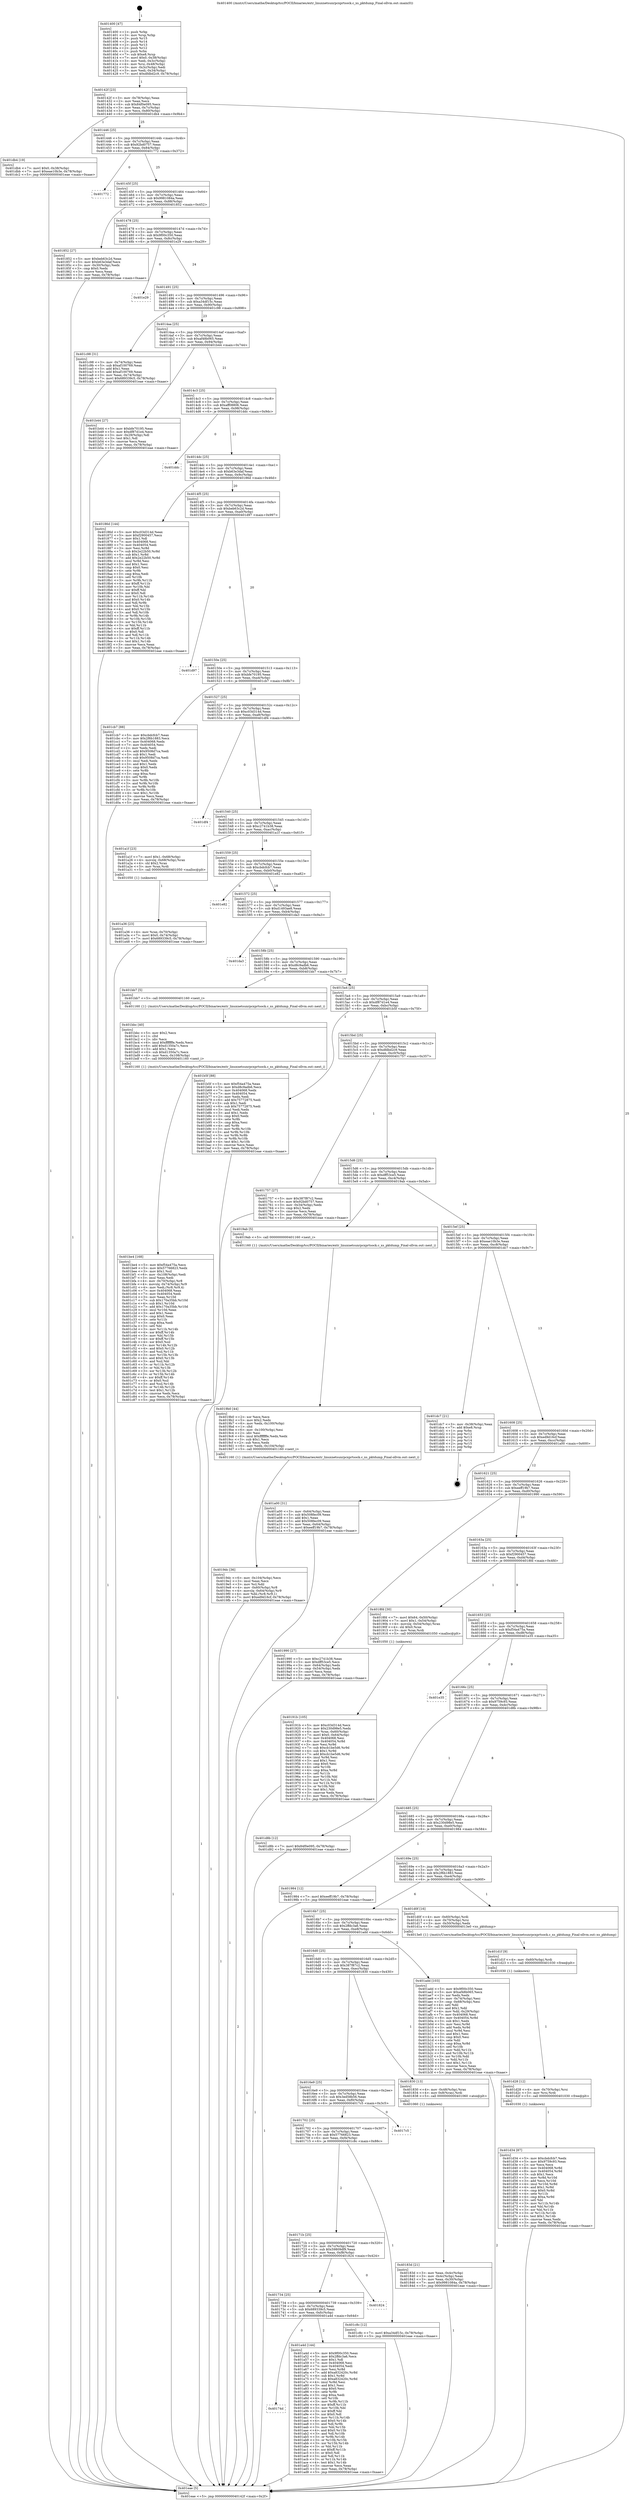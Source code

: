 digraph "0x401400" {
  label = "0x401400 (/mnt/c/Users/mathe/Desktop/tcc/POCII/binaries/extr_linuxnetsunrpcxprtsock.c_xs_pktdump_Final-ollvm.out::main(0))"
  labelloc = "t"
  node[shape=record]

  Entry [label="",width=0.3,height=0.3,shape=circle,fillcolor=black,style=filled]
  "0x40142f" [label="{
     0x40142f [23]\l
     | [instrs]\l
     &nbsp;&nbsp;0x40142f \<+3\>: mov -0x78(%rbp),%eax\l
     &nbsp;&nbsp;0x401432 \<+2\>: mov %eax,%ecx\l
     &nbsp;&nbsp;0x401434 \<+6\>: sub $0x84f0e095,%ecx\l
     &nbsp;&nbsp;0x40143a \<+3\>: mov %eax,-0x7c(%rbp)\l
     &nbsp;&nbsp;0x40143d \<+3\>: mov %ecx,-0x80(%rbp)\l
     &nbsp;&nbsp;0x401440 \<+6\>: je 0000000000401db4 \<main+0x9b4\>\l
  }"]
  "0x401db4" [label="{
     0x401db4 [19]\l
     | [instrs]\l
     &nbsp;&nbsp;0x401db4 \<+7\>: movl $0x0,-0x38(%rbp)\l
     &nbsp;&nbsp;0x401dbb \<+7\>: movl $0xeae10b3e,-0x78(%rbp)\l
     &nbsp;&nbsp;0x401dc2 \<+5\>: jmp 0000000000401eae \<main+0xaae\>\l
  }"]
  "0x401446" [label="{
     0x401446 [25]\l
     | [instrs]\l
     &nbsp;&nbsp;0x401446 \<+5\>: jmp 000000000040144b \<main+0x4b\>\l
     &nbsp;&nbsp;0x40144b \<+3\>: mov -0x7c(%rbp),%eax\l
     &nbsp;&nbsp;0x40144e \<+5\>: sub $0x92bd0757,%eax\l
     &nbsp;&nbsp;0x401453 \<+6\>: mov %eax,-0x84(%rbp)\l
     &nbsp;&nbsp;0x401459 \<+6\>: je 0000000000401772 \<main+0x372\>\l
  }"]
  Exit [label="",width=0.3,height=0.3,shape=circle,fillcolor=black,style=filled,peripheries=2]
  "0x401772" [label="{
     0x401772\l
  }", style=dashed]
  "0x40145f" [label="{
     0x40145f [25]\l
     | [instrs]\l
     &nbsp;&nbsp;0x40145f \<+5\>: jmp 0000000000401464 \<main+0x64\>\l
     &nbsp;&nbsp;0x401464 \<+3\>: mov -0x7c(%rbp),%eax\l
     &nbsp;&nbsp;0x401467 \<+5\>: sub $0x9981084a,%eax\l
     &nbsp;&nbsp;0x40146c \<+6\>: mov %eax,-0x88(%rbp)\l
     &nbsp;&nbsp;0x401472 \<+6\>: je 0000000000401852 \<main+0x452\>\l
  }"]
  "0x401d34" [label="{
     0x401d34 [87]\l
     | [instrs]\l
     &nbsp;&nbsp;0x401d34 \<+5\>: mov $0xcbdcfcb7,%edx\l
     &nbsp;&nbsp;0x401d39 \<+5\>: mov $0x9759c93,%eax\l
     &nbsp;&nbsp;0x401d3e \<+2\>: xor %ecx,%ecx\l
     &nbsp;&nbsp;0x401d40 \<+8\>: mov 0x404068,%r8d\l
     &nbsp;&nbsp;0x401d48 \<+8\>: mov 0x404054,%r9d\l
     &nbsp;&nbsp;0x401d50 \<+3\>: sub $0x1,%ecx\l
     &nbsp;&nbsp;0x401d53 \<+3\>: mov %r8d,%r10d\l
     &nbsp;&nbsp;0x401d56 \<+3\>: add %ecx,%r10d\l
     &nbsp;&nbsp;0x401d59 \<+4\>: imul %r10d,%r8d\l
     &nbsp;&nbsp;0x401d5d \<+4\>: and $0x1,%r8d\l
     &nbsp;&nbsp;0x401d61 \<+4\>: cmp $0x0,%r8d\l
     &nbsp;&nbsp;0x401d65 \<+4\>: sete %r11b\l
     &nbsp;&nbsp;0x401d69 \<+4\>: cmp $0xa,%r9d\l
     &nbsp;&nbsp;0x401d6d \<+3\>: setl %bl\l
     &nbsp;&nbsp;0x401d70 \<+3\>: mov %r11b,%r14b\l
     &nbsp;&nbsp;0x401d73 \<+3\>: and %bl,%r14b\l
     &nbsp;&nbsp;0x401d76 \<+3\>: xor %bl,%r11b\l
     &nbsp;&nbsp;0x401d79 \<+3\>: or %r11b,%r14b\l
     &nbsp;&nbsp;0x401d7c \<+4\>: test $0x1,%r14b\l
     &nbsp;&nbsp;0x401d80 \<+3\>: cmovne %eax,%edx\l
     &nbsp;&nbsp;0x401d83 \<+3\>: mov %edx,-0x78(%rbp)\l
     &nbsp;&nbsp;0x401d86 \<+5\>: jmp 0000000000401eae \<main+0xaae\>\l
  }"]
  "0x401852" [label="{
     0x401852 [27]\l
     | [instrs]\l
     &nbsp;&nbsp;0x401852 \<+5\>: mov $0xbeb63c2d,%eax\l
     &nbsp;&nbsp;0x401857 \<+5\>: mov $0xb63e3daf,%ecx\l
     &nbsp;&nbsp;0x40185c \<+3\>: mov -0x30(%rbp),%edx\l
     &nbsp;&nbsp;0x40185f \<+3\>: cmp $0x0,%edx\l
     &nbsp;&nbsp;0x401862 \<+3\>: cmove %ecx,%eax\l
     &nbsp;&nbsp;0x401865 \<+3\>: mov %eax,-0x78(%rbp)\l
     &nbsp;&nbsp;0x401868 \<+5\>: jmp 0000000000401eae \<main+0xaae\>\l
  }"]
  "0x401478" [label="{
     0x401478 [25]\l
     | [instrs]\l
     &nbsp;&nbsp;0x401478 \<+5\>: jmp 000000000040147d \<main+0x7d\>\l
     &nbsp;&nbsp;0x40147d \<+3\>: mov -0x7c(%rbp),%eax\l
     &nbsp;&nbsp;0x401480 \<+5\>: sub $0x9f00c350,%eax\l
     &nbsp;&nbsp;0x401485 \<+6\>: mov %eax,-0x8c(%rbp)\l
     &nbsp;&nbsp;0x40148b \<+6\>: je 0000000000401e29 \<main+0xa29\>\l
  }"]
  "0x401d28" [label="{
     0x401d28 [12]\l
     | [instrs]\l
     &nbsp;&nbsp;0x401d28 \<+4\>: mov -0x70(%rbp),%rsi\l
     &nbsp;&nbsp;0x401d2c \<+3\>: mov %rsi,%rdi\l
     &nbsp;&nbsp;0x401d2f \<+5\>: call 0000000000401030 \<free@plt\>\l
     | [calls]\l
     &nbsp;&nbsp;0x401030 \{1\} (unknown)\l
  }"]
  "0x401e29" [label="{
     0x401e29\l
  }", style=dashed]
  "0x401491" [label="{
     0x401491 [25]\l
     | [instrs]\l
     &nbsp;&nbsp;0x401491 \<+5\>: jmp 0000000000401496 \<main+0x96\>\l
     &nbsp;&nbsp;0x401496 \<+3\>: mov -0x7c(%rbp),%eax\l
     &nbsp;&nbsp;0x401499 \<+5\>: sub $0xa34df15c,%eax\l
     &nbsp;&nbsp;0x40149e \<+6\>: mov %eax,-0x90(%rbp)\l
     &nbsp;&nbsp;0x4014a4 \<+6\>: je 0000000000401c98 \<main+0x898\>\l
  }"]
  "0x401d1f" [label="{
     0x401d1f [9]\l
     | [instrs]\l
     &nbsp;&nbsp;0x401d1f \<+4\>: mov -0x60(%rbp),%rdi\l
     &nbsp;&nbsp;0x401d23 \<+5\>: call 0000000000401030 \<free@plt\>\l
     | [calls]\l
     &nbsp;&nbsp;0x401030 \{1\} (unknown)\l
  }"]
  "0x401c98" [label="{
     0x401c98 [31]\l
     | [instrs]\l
     &nbsp;&nbsp;0x401c98 \<+3\>: mov -0x74(%rbp),%eax\l
     &nbsp;&nbsp;0x401c9b \<+5\>: sub $0xaf100769,%eax\l
     &nbsp;&nbsp;0x401ca0 \<+3\>: add $0x1,%eax\l
     &nbsp;&nbsp;0x401ca3 \<+5\>: add $0xaf100769,%eax\l
     &nbsp;&nbsp;0x401ca8 \<+3\>: mov %eax,-0x74(%rbp)\l
     &nbsp;&nbsp;0x401cab \<+7\>: movl $0x689339c5,-0x78(%rbp)\l
     &nbsp;&nbsp;0x401cb2 \<+5\>: jmp 0000000000401eae \<main+0xaae\>\l
  }"]
  "0x4014aa" [label="{
     0x4014aa [25]\l
     | [instrs]\l
     &nbsp;&nbsp;0x4014aa \<+5\>: jmp 00000000004014af \<main+0xaf\>\l
     &nbsp;&nbsp;0x4014af \<+3\>: mov -0x7c(%rbp),%eax\l
     &nbsp;&nbsp;0x4014b2 \<+5\>: sub $0xaf48b065,%eax\l
     &nbsp;&nbsp;0x4014b7 \<+6\>: mov %eax,-0x94(%rbp)\l
     &nbsp;&nbsp;0x4014bd \<+6\>: je 0000000000401b44 \<main+0x744\>\l
  }"]
  "0x401be4" [label="{
     0x401be4 [168]\l
     | [instrs]\l
     &nbsp;&nbsp;0x401be4 \<+5\>: mov $0xf54a475a,%ecx\l
     &nbsp;&nbsp;0x401be9 \<+5\>: mov $0x57766823,%edx\l
     &nbsp;&nbsp;0x401bee \<+3\>: mov $0x1,%sil\l
     &nbsp;&nbsp;0x401bf1 \<+6\>: mov -0x108(%rbp),%edi\l
     &nbsp;&nbsp;0x401bf7 \<+3\>: imul %eax,%edi\l
     &nbsp;&nbsp;0x401bfa \<+4\>: mov -0x70(%rbp),%r8\l
     &nbsp;&nbsp;0x401bfe \<+4\>: movslq -0x74(%rbp),%r9\l
     &nbsp;&nbsp;0x401c02 \<+4\>: mov %edi,(%r8,%r9,4)\l
     &nbsp;&nbsp;0x401c06 \<+7\>: mov 0x404068,%eax\l
     &nbsp;&nbsp;0x401c0d \<+7\>: mov 0x404054,%edi\l
     &nbsp;&nbsp;0x401c14 \<+3\>: mov %eax,%r10d\l
     &nbsp;&nbsp;0x401c17 \<+7\>: sub $0x170a35bb,%r10d\l
     &nbsp;&nbsp;0x401c1e \<+4\>: sub $0x1,%r10d\l
     &nbsp;&nbsp;0x401c22 \<+7\>: add $0x170a35bb,%r10d\l
     &nbsp;&nbsp;0x401c29 \<+4\>: imul %r10d,%eax\l
     &nbsp;&nbsp;0x401c2d \<+3\>: and $0x1,%eax\l
     &nbsp;&nbsp;0x401c30 \<+3\>: cmp $0x0,%eax\l
     &nbsp;&nbsp;0x401c33 \<+4\>: sete %r11b\l
     &nbsp;&nbsp;0x401c37 \<+3\>: cmp $0xa,%edi\l
     &nbsp;&nbsp;0x401c3a \<+3\>: setl %bl\l
     &nbsp;&nbsp;0x401c3d \<+3\>: mov %r11b,%r14b\l
     &nbsp;&nbsp;0x401c40 \<+4\>: xor $0xff,%r14b\l
     &nbsp;&nbsp;0x401c44 \<+3\>: mov %bl,%r15b\l
     &nbsp;&nbsp;0x401c47 \<+4\>: xor $0xff,%r15b\l
     &nbsp;&nbsp;0x401c4b \<+4\>: xor $0x0,%sil\l
     &nbsp;&nbsp;0x401c4f \<+3\>: mov %r14b,%r12b\l
     &nbsp;&nbsp;0x401c52 \<+4\>: and $0x0,%r12b\l
     &nbsp;&nbsp;0x401c56 \<+3\>: and %sil,%r11b\l
     &nbsp;&nbsp;0x401c59 \<+3\>: mov %r15b,%r13b\l
     &nbsp;&nbsp;0x401c5c \<+4\>: and $0x0,%r13b\l
     &nbsp;&nbsp;0x401c60 \<+3\>: and %sil,%bl\l
     &nbsp;&nbsp;0x401c63 \<+3\>: or %r11b,%r12b\l
     &nbsp;&nbsp;0x401c66 \<+3\>: or %bl,%r13b\l
     &nbsp;&nbsp;0x401c69 \<+3\>: xor %r13b,%r12b\l
     &nbsp;&nbsp;0x401c6c \<+3\>: or %r15b,%r14b\l
     &nbsp;&nbsp;0x401c6f \<+4\>: xor $0xff,%r14b\l
     &nbsp;&nbsp;0x401c73 \<+4\>: or $0x0,%sil\l
     &nbsp;&nbsp;0x401c77 \<+3\>: and %sil,%r14b\l
     &nbsp;&nbsp;0x401c7a \<+3\>: or %r14b,%r12b\l
     &nbsp;&nbsp;0x401c7d \<+4\>: test $0x1,%r12b\l
     &nbsp;&nbsp;0x401c81 \<+3\>: cmovne %edx,%ecx\l
     &nbsp;&nbsp;0x401c84 \<+3\>: mov %ecx,-0x78(%rbp)\l
     &nbsp;&nbsp;0x401c87 \<+5\>: jmp 0000000000401eae \<main+0xaae\>\l
  }"]
  "0x401b44" [label="{
     0x401b44 [27]\l
     | [instrs]\l
     &nbsp;&nbsp;0x401b44 \<+5\>: mov $0xbfe70195,%eax\l
     &nbsp;&nbsp;0x401b49 \<+5\>: mov $0xdf87d1e4,%ecx\l
     &nbsp;&nbsp;0x401b4e \<+3\>: mov -0x29(%rbp),%dl\l
     &nbsp;&nbsp;0x401b51 \<+3\>: test $0x1,%dl\l
     &nbsp;&nbsp;0x401b54 \<+3\>: cmovne %ecx,%eax\l
     &nbsp;&nbsp;0x401b57 \<+3\>: mov %eax,-0x78(%rbp)\l
     &nbsp;&nbsp;0x401b5a \<+5\>: jmp 0000000000401eae \<main+0xaae\>\l
  }"]
  "0x4014c3" [label="{
     0x4014c3 [25]\l
     | [instrs]\l
     &nbsp;&nbsp;0x4014c3 \<+5\>: jmp 00000000004014c8 \<main+0xc8\>\l
     &nbsp;&nbsp;0x4014c8 \<+3\>: mov -0x7c(%rbp),%eax\l
     &nbsp;&nbsp;0x4014cb \<+5\>: sub $0xaff08806,%eax\l
     &nbsp;&nbsp;0x4014d0 \<+6\>: mov %eax,-0x98(%rbp)\l
     &nbsp;&nbsp;0x4014d6 \<+6\>: je 0000000000401ddc \<main+0x9dc\>\l
  }"]
  "0x401bbc" [label="{
     0x401bbc [40]\l
     | [instrs]\l
     &nbsp;&nbsp;0x401bbc \<+5\>: mov $0x2,%ecx\l
     &nbsp;&nbsp;0x401bc1 \<+1\>: cltd\l
     &nbsp;&nbsp;0x401bc2 \<+2\>: idiv %ecx\l
     &nbsp;&nbsp;0x401bc4 \<+6\>: imul $0xfffffffe,%edx,%ecx\l
     &nbsp;&nbsp;0x401bca \<+6\>: add $0xd1350a7c,%ecx\l
     &nbsp;&nbsp;0x401bd0 \<+3\>: add $0x1,%ecx\l
     &nbsp;&nbsp;0x401bd3 \<+6\>: sub $0xd1350a7c,%ecx\l
     &nbsp;&nbsp;0x401bd9 \<+6\>: mov %ecx,-0x108(%rbp)\l
     &nbsp;&nbsp;0x401bdf \<+5\>: call 0000000000401160 \<next_i\>\l
     | [calls]\l
     &nbsp;&nbsp;0x401160 \{1\} (/mnt/c/Users/mathe/Desktop/tcc/POCII/binaries/extr_linuxnetsunrpcxprtsock.c_xs_pktdump_Final-ollvm.out::next_i)\l
  }"]
  "0x401ddc" [label="{
     0x401ddc\l
  }", style=dashed]
  "0x4014dc" [label="{
     0x4014dc [25]\l
     | [instrs]\l
     &nbsp;&nbsp;0x4014dc \<+5\>: jmp 00000000004014e1 \<main+0xe1\>\l
     &nbsp;&nbsp;0x4014e1 \<+3\>: mov -0x7c(%rbp),%eax\l
     &nbsp;&nbsp;0x4014e4 \<+5\>: sub $0xb63e3daf,%eax\l
     &nbsp;&nbsp;0x4014e9 \<+6\>: mov %eax,-0x9c(%rbp)\l
     &nbsp;&nbsp;0x4014ef \<+6\>: je 000000000040186d \<main+0x46d\>\l
  }"]
  "0x40174d" [label="{
     0x40174d\l
  }", style=dashed]
  "0x40186d" [label="{
     0x40186d [144]\l
     | [instrs]\l
     &nbsp;&nbsp;0x40186d \<+5\>: mov $0xc03d314d,%eax\l
     &nbsp;&nbsp;0x401872 \<+5\>: mov $0xf2900457,%ecx\l
     &nbsp;&nbsp;0x401877 \<+2\>: mov $0x1,%dl\l
     &nbsp;&nbsp;0x401879 \<+7\>: mov 0x404068,%esi\l
     &nbsp;&nbsp;0x401880 \<+7\>: mov 0x404054,%edi\l
     &nbsp;&nbsp;0x401887 \<+3\>: mov %esi,%r8d\l
     &nbsp;&nbsp;0x40188a \<+7\>: sub $0x2e22b50,%r8d\l
     &nbsp;&nbsp;0x401891 \<+4\>: sub $0x1,%r8d\l
     &nbsp;&nbsp;0x401895 \<+7\>: add $0x2e22b50,%r8d\l
     &nbsp;&nbsp;0x40189c \<+4\>: imul %r8d,%esi\l
     &nbsp;&nbsp;0x4018a0 \<+3\>: and $0x1,%esi\l
     &nbsp;&nbsp;0x4018a3 \<+3\>: cmp $0x0,%esi\l
     &nbsp;&nbsp;0x4018a6 \<+4\>: sete %r9b\l
     &nbsp;&nbsp;0x4018aa \<+3\>: cmp $0xa,%edi\l
     &nbsp;&nbsp;0x4018ad \<+4\>: setl %r10b\l
     &nbsp;&nbsp;0x4018b1 \<+3\>: mov %r9b,%r11b\l
     &nbsp;&nbsp;0x4018b4 \<+4\>: xor $0xff,%r11b\l
     &nbsp;&nbsp;0x4018b8 \<+3\>: mov %r10b,%bl\l
     &nbsp;&nbsp;0x4018bb \<+3\>: xor $0xff,%bl\l
     &nbsp;&nbsp;0x4018be \<+3\>: xor $0x0,%dl\l
     &nbsp;&nbsp;0x4018c1 \<+3\>: mov %r11b,%r14b\l
     &nbsp;&nbsp;0x4018c4 \<+4\>: and $0x0,%r14b\l
     &nbsp;&nbsp;0x4018c8 \<+3\>: and %dl,%r9b\l
     &nbsp;&nbsp;0x4018cb \<+3\>: mov %bl,%r15b\l
     &nbsp;&nbsp;0x4018ce \<+4\>: and $0x0,%r15b\l
     &nbsp;&nbsp;0x4018d2 \<+3\>: and %dl,%r10b\l
     &nbsp;&nbsp;0x4018d5 \<+3\>: or %r9b,%r14b\l
     &nbsp;&nbsp;0x4018d8 \<+3\>: or %r10b,%r15b\l
     &nbsp;&nbsp;0x4018db \<+3\>: xor %r15b,%r14b\l
     &nbsp;&nbsp;0x4018de \<+3\>: or %bl,%r11b\l
     &nbsp;&nbsp;0x4018e1 \<+4\>: xor $0xff,%r11b\l
     &nbsp;&nbsp;0x4018e5 \<+3\>: or $0x0,%dl\l
     &nbsp;&nbsp;0x4018e8 \<+3\>: and %dl,%r11b\l
     &nbsp;&nbsp;0x4018eb \<+3\>: or %r11b,%r14b\l
     &nbsp;&nbsp;0x4018ee \<+4\>: test $0x1,%r14b\l
     &nbsp;&nbsp;0x4018f2 \<+3\>: cmovne %ecx,%eax\l
     &nbsp;&nbsp;0x4018f5 \<+3\>: mov %eax,-0x78(%rbp)\l
     &nbsp;&nbsp;0x4018f8 \<+5\>: jmp 0000000000401eae \<main+0xaae\>\l
  }"]
  "0x4014f5" [label="{
     0x4014f5 [25]\l
     | [instrs]\l
     &nbsp;&nbsp;0x4014f5 \<+5\>: jmp 00000000004014fa \<main+0xfa\>\l
     &nbsp;&nbsp;0x4014fa \<+3\>: mov -0x7c(%rbp),%eax\l
     &nbsp;&nbsp;0x4014fd \<+5\>: sub $0xbeb63c2d,%eax\l
     &nbsp;&nbsp;0x401502 \<+6\>: mov %eax,-0xa0(%rbp)\l
     &nbsp;&nbsp;0x401508 \<+6\>: je 0000000000401d97 \<main+0x997\>\l
  }"]
  "0x401a4d" [label="{
     0x401a4d [144]\l
     | [instrs]\l
     &nbsp;&nbsp;0x401a4d \<+5\>: mov $0x9f00c350,%eax\l
     &nbsp;&nbsp;0x401a52 \<+5\>: mov $0x2ffdc3a6,%ecx\l
     &nbsp;&nbsp;0x401a57 \<+2\>: mov $0x1,%dl\l
     &nbsp;&nbsp;0x401a59 \<+7\>: mov 0x404068,%esi\l
     &nbsp;&nbsp;0x401a60 \<+7\>: mov 0x404054,%edi\l
     &nbsp;&nbsp;0x401a67 \<+3\>: mov %esi,%r8d\l
     &nbsp;&nbsp;0x401a6a \<+7\>: add $0xa832420c,%r8d\l
     &nbsp;&nbsp;0x401a71 \<+4\>: sub $0x1,%r8d\l
     &nbsp;&nbsp;0x401a75 \<+7\>: sub $0xa832420c,%r8d\l
     &nbsp;&nbsp;0x401a7c \<+4\>: imul %r8d,%esi\l
     &nbsp;&nbsp;0x401a80 \<+3\>: and $0x1,%esi\l
     &nbsp;&nbsp;0x401a83 \<+3\>: cmp $0x0,%esi\l
     &nbsp;&nbsp;0x401a86 \<+4\>: sete %r9b\l
     &nbsp;&nbsp;0x401a8a \<+3\>: cmp $0xa,%edi\l
     &nbsp;&nbsp;0x401a8d \<+4\>: setl %r10b\l
     &nbsp;&nbsp;0x401a91 \<+3\>: mov %r9b,%r11b\l
     &nbsp;&nbsp;0x401a94 \<+4\>: xor $0xff,%r11b\l
     &nbsp;&nbsp;0x401a98 \<+3\>: mov %r10b,%bl\l
     &nbsp;&nbsp;0x401a9b \<+3\>: xor $0xff,%bl\l
     &nbsp;&nbsp;0x401a9e \<+3\>: xor $0x0,%dl\l
     &nbsp;&nbsp;0x401aa1 \<+3\>: mov %r11b,%r14b\l
     &nbsp;&nbsp;0x401aa4 \<+4\>: and $0x0,%r14b\l
     &nbsp;&nbsp;0x401aa8 \<+3\>: and %dl,%r9b\l
     &nbsp;&nbsp;0x401aab \<+3\>: mov %bl,%r15b\l
     &nbsp;&nbsp;0x401aae \<+4\>: and $0x0,%r15b\l
     &nbsp;&nbsp;0x401ab2 \<+3\>: and %dl,%r10b\l
     &nbsp;&nbsp;0x401ab5 \<+3\>: or %r9b,%r14b\l
     &nbsp;&nbsp;0x401ab8 \<+3\>: or %r10b,%r15b\l
     &nbsp;&nbsp;0x401abb \<+3\>: xor %r15b,%r14b\l
     &nbsp;&nbsp;0x401abe \<+3\>: or %bl,%r11b\l
     &nbsp;&nbsp;0x401ac1 \<+4\>: xor $0xff,%r11b\l
     &nbsp;&nbsp;0x401ac5 \<+3\>: or $0x0,%dl\l
     &nbsp;&nbsp;0x401ac8 \<+3\>: and %dl,%r11b\l
     &nbsp;&nbsp;0x401acb \<+3\>: or %r11b,%r14b\l
     &nbsp;&nbsp;0x401ace \<+4\>: test $0x1,%r14b\l
     &nbsp;&nbsp;0x401ad2 \<+3\>: cmovne %ecx,%eax\l
     &nbsp;&nbsp;0x401ad5 \<+3\>: mov %eax,-0x78(%rbp)\l
     &nbsp;&nbsp;0x401ad8 \<+5\>: jmp 0000000000401eae \<main+0xaae\>\l
  }"]
  "0x401d97" [label="{
     0x401d97\l
  }", style=dashed]
  "0x40150e" [label="{
     0x40150e [25]\l
     | [instrs]\l
     &nbsp;&nbsp;0x40150e \<+5\>: jmp 0000000000401513 \<main+0x113\>\l
     &nbsp;&nbsp;0x401513 \<+3\>: mov -0x7c(%rbp),%eax\l
     &nbsp;&nbsp;0x401516 \<+5\>: sub $0xbfe70195,%eax\l
     &nbsp;&nbsp;0x40151b \<+6\>: mov %eax,-0xa4(%rbp)\l
     &nbsp;&nbsp;0x401521 \<+6\>: je 0000000000401cb7 \<main+0x8b7\>\l
  }"]
  "0x401734" [label="{
     0x401734 [25]\l
     | [instrs]\l
     &nbsp;&nbsp;0x401734 \<+5\>: jmp 0000000000401739 \<main+0x339\>\l
     &nbsp;&nbsp;0x401739 \<+3\>: mov -0x7c(%rbp),%eax\l
     &nbsp;&nbsp;0x40173c \<+5\>: sub $0x689339c5,%eax\l
     &nbsp;&nbsp;0x401741 \<+6\>: mov %eax,-0xfc(%rbp)\l
     &nbsp;&nbsp;0x401747 \<+6\>: je 0000000000401a4d \<main+0x64d\>\l
  }"]
  "0x401cb7" [label="{
     0x401cb7 [88]\l
     | [instrs]\l
     &nbsp;&nbsp;0x401cb7 \<+5\>: mov $0xcbdcfcb7,%eax\l
     &nbsp;&nbsp;0x401cbc \<+5\>: mov $0x2f6b1883,%ecx\l
     &nbsp;&nbsp;0x401cc1 \<+7\>: mov 0x404068,%edx\l
     &nbsp;&nbsp;0x401cc8 \<+7\>: mov 0x404054,%esi\l
     &nbsp;&nbsp;0x401ccf \<+2\>: mov %edx,%edi\l
     &nbsp;&nbsp;0x401cd1 \<+6\>: add $0x9508d7ca,%edi\l
     &nbsp;&nbsp;0x401cd7 \<+3\>: sub $0x1,%edi\l
     &nbsp;&nbsp;0x401cda \<+6\>: sub $0x9508d7ca,%edi\l
     &nbsp;&nbsp;0x401ce0 \<+3\>: imul %edi,%edx\l
     &nbsp;&nbsp;0x401ce3 \<+3\>: and $0x1,%edx\l
     &nbsp;&nbsp;0x401ce6 \<+3\>: cmp $0x0,%edx\l
     &nbsp;&nbsp;0x401ce9 \<+4\>: sete %r8b\l
     &nbsp;&nbsp;0x401ced \<+3\>: cmp $0xa,%esi\l
     &nbsp;&nbsp;0x401cf0 \<+4\>: setl %r9b\l
     &nbsp;&nbsp;0x401cf4 \<+3\>: mov %r8b,%r10b\l
     &nbsp;&nbsp;0x401cf7 \<+3\>: and %r9b,%r10b\l
     &nbsp;&nbsp;0x401cfa \<+3\>: xor %r9b,%r8b\l
     &nbsp;&nbsp;0x401cfd \<+3\>: or %r8b,%r10b\l
     &nbsp;&nbsp;0x401d00 \<+4\>: test $0x1,%r10b\l
     &nbsp;&nbsp;0x401d04 \<+3\>: cmovne %ecx,%eax\l
     &nbsp;&nbsp;0x401d07 \<+3\>: mov %eax,-0x78(%rbp)\l
     &nbsp;&nbsp;0x401d0a \<+5\>: jmp 0000000000401eae \<main+0xaae\>\l
  }"]
  "0x401527" [label="{
     0x401527 [25]\l
     | [instrs]\l
     &nbsp;&nbsp;0x401527 \<+5\>: jmp 000000000040152c \<main+0x12c\>\l
     &nbsp;&nbsp;0x40152c \<+3\>: mov -0x7c(%rbp),%eax\l
     &nbsp;&nbsp;0x40152f \<+5\>: sub $0xc03d314d,%eax\l
     &nbsp;&nbsp;0x401534 \<+6\>: mov %eax,-0xa8(%rbp)\l
     &nbsp;&nbsp;0x40153a \<+6\>: je 0000000000401df4 \<main+0x9f4\>\l
  }"]
  "0x401824" [label="{
     0x401824\l
  }", style=dashed]
  "0x401df4" [label="{
     0x401df4\l
  }", style=dashed]
  "0x401540" [label="{
     0x401540 [25]\l
     | [instrs]\l
     &nbsp;&nbsp;0x401540 \<+5\>: jmp 0000000000401545 \<main+0x145\>\l
     &nbsp;&nbsp;0x401545 \<+3\>: mov -0x7c(%rbp),%eax\l
     &nbsp;&nbsp;0x401548 \<+5\>: sub $0xc2741b38,%eax\l
     &nbsp;&nbsp;0x40154d \<+6\>: mov %eax,-0xac(%rbp)\l
     &nbsp;&nbsp;0x401553 \<+6\>: je 0000000000401a1f \<main+0x61f\>\l
  }"]
  "0x40171b" [label="{
     0x40171b [25]\l
     | [instrs]\l
     &nbsp;&nbsp;0x40171b \<+5\>: jmp 0000000000401720 \<main+0x320\>\l
     &nbsp;&nbsp;0x401720 \<+3\>: mov -0x7c(%rbp),%eax\l
     &nbsp;&nbsp;0x401723 \<+5\>: sub $0x59809df9,%eax\l
     &nbsp;&nbsp;0x401728 \<+6\>: mov %eax,-0xf8(%rbp)\l
     &nbsp;&nbsp;0x40172e \<+6\>: je 0000000000401824 \<main+0x424\>\l
  }"]
  "0x401a1f" [label="{
     0x401a1f [23]\l
     | [instrs]\l
     &nbsp;&nbsp;0x401a1f \<+7\>: movl $0x1,-0x68(%rbp)\l
     &nbsp;&nbsp;0x401a26 \<+4\>: movslq -0x68(%rbp),%rax\l
     &nbsp;&nbsp;0x401a2a \<+4\>: shl $0x2,%rax\l
     &nbsp;&nbsp;0x401a2e \<+3\>: mov %rax,%rdi\l
     &nbsp;&nbsp;0x401a31 \<+5\>: call 0000000000401050 \<malloc@plt\>\l
     | [calls]\l
     &nbsp;&nbsp;0x401050 \{1\} (unknown)\l
  }"]
  "0x401559" [label="{
     0x401559 [25]\l
     | [instrs]\l
     &nbsp;&nbsp;0x401559 \<+5\>: jmp 000000000040155e \<main+0x15e\>\l
     &nbsp;&nbsp;0x40155e \<+3\>: mov -0x7c(%rbp),%eax\l
     &nbsp;&nbsp;0x401561 \<+5\>: sub $0xcbdcfcb7,%eax\l
     &nbsp;&nbsp;0x401566 \<+6\>: mov %eax,-0xb0(%rbp)\l
     &nbsp;&nbsp;0x40156c \<+6\>: je 0000000000401e82 \<main+0xa82\>\l
  }"]
  "0x401c8c" [label="{
     0x401c8c [12]\l
     | [instrs]\l
     &nbsp;&nbsp;0x401c8c \<+7\>: movl $0xa34df15c,-0x78(%rbp)\l
     &nbsp;&nbsp;0x401c93 \<+5\>: jmp 0000000000401eae \<main+0xaae\>\l
  }"]
  "0x401e82" [label="{
     0x401e82\l
  }", style=dashed]
  "0x401572" [label="{
     0x401572 [25]\l
     | [instrs]\l
     &nbsp;&nbsp;0x401572 \<+5\>: jmp 0000000000401577 \<main+0x177\>\l
     &nbsp;&nbsp;0x401577 \<+3\>: mov -0x7c(%rbp),%eax\l
     &nbsp;&nbsp;0x40157a \<+5\>: sub $0xd1493ae8,%eax\l
     &nbsp;&nbsp;0x40157f \<+6\>: mov %eax,-0xb4(%rbp)\l
     &nbsp;&nbsp;0x401585 \<+6\>: je 0000000000401da3 \<main+0x9a3\>\l
  }"]
  "0x401702" [label="{
     0x401702 [25]\l
     | [instrs]\l
     &nbsp;&nbsp;0x401702 \<+5\>: jmp 0000000000401707 \<main+0x307\>\l
     &nbsp;&nbsp;0x401707 \<+3\>: mov -0x7c(%rbp),%eax\l
     &nbsp;&nbsp;0x40170a \<+5\>: sub $0x57766823,%eax\l
     &nbsp;&nbsp;0x40170f \<+6\>: mov %eax,-0xf4(%rbp)\l
     &nbsp;&nbsp;0x401715 \<+6\>: je 0000000000401c8c \<main+0x88c\>\l
  }"]
  "0x401da3" [label="{
     0x401da3\l
  }", style=dashed]
  "0x40158b" [label="{
     0x40158b [25]\l
     | [instrs]\l
     &nbsp;&nbsp;0x40158b \<+5\>: jmp 0000000000401590 \<main+0x190\>\l
     &nbsp;&nbsp;0x401590 \<+3\>: mov -0x7c(%rbp),%eax\l
     &nbsp;&nbsp;0x401593 \<+5\>: sub $0xd8c9adb6,%eax\l
     &nbsp;&nbsp;0x401598 \<+6\>: mov %eax,-0xb8(%rbp)\l
     &nbsp;&nbsp;0x40159e \<+6\>: je 0000000000401bb7 \<main+0x7b7\>\l
  }"]
  "0x4017c5" [label="{
     0x4017c5\l
  }", style=dashed]
  "0x401bb7" [label="{
     0x401bb7 [5]\l
     | [instrs]\l
     &nbsp;&nbsp;0x401bb7 \<+5\>: call 0000000000401160 \<next_i\>\l
     | [calls]\l
     &nbsp;&nbsp;0x401160 \{1\} (/mnt/c/Users/mathe/Desktop/tcc/POCII/binaries/extr_linuxnetsunrpcxprtsock.c_xs_pktdump_Final-ollvm.out::next_i)\l
  }"]
  "0x4015a4" [label="{
     0x4015a4 [25]\l
     | [instrs]\l
     &nbsp;&nbsp;0x4015a4 \<+5\>: jmp 00000000004015a9 \<main+0x1a9\>\l
     &nbsp;&nbsp;0x4015a9 \<+3\>: mov -0x7c(%rbp),%eax\l
     &nbsp;&nbsp;0x4015ac \<+5\>: sub $0xdf87d1e4,%eax\l
     &nbsp;&nbsp;0x4015b1 \<+6\>: mov %eax,-0xbc(%rbp)\l
     &nbsp;&nbsp;0x4015b7 \<+6\>: je 0000000000401b5f \<main+0x75f\>\l
  }"]
  "0x401a36" [label="{
     0x401a36 [23]\l
     | [instrs]\l
     &nbsp;&nbsp;0x401a36 \<+4\>: mov %rax,-0x70(%rbp)\l
     &nbsp;&nbsp;0x401a3a \<+7\>: movl $0x0,-0x74(%rbp)\l
     &nbsp;&nbsp;0x401a41 \<+7\>: movl $0x689339c5,-0x78(%rbp)\l
     &nbsp;&nbsp;0x401a48 \<+5\>: jmp 0000000000401eae \<main+0xaae\>\l
  }"]
  "0x401b5f" [label="{
     0x401b5f [88]\l
     | [instrs]\l
     &nbsp;&nbsp;0x401b5f \<+5\>: mov $0xf54a475a,%eax\l
     &nbsp;&nbsp;0x401b64 \<+5\>: mov $0xd8c9adb6,%ecx\l
     &nbsp;&nbsp;0x401b69 \<+7\>: mov 0x404068,%edx\l
     &nbsp;&nbsp;0x401b70 \<+7\>: mov 0x404054,%esi\l
     &nbsp;&nbsp;0x401b77 \<+2\>: mov %edx,%edi\l
     &nbsp;&nbsp;0x401b79 \<+6\>: add $0x75772875,%edi\l
     &nbsp;&nbsp;0x401b7f \<+3\>: sub $0x1,%edi\l
     &nbsp;&nbsp;0x401b82 \<+6\>: sub $0x75772875,%edi\l
     &nbsp;&nbsp;0x401b88 \<+3\>: imul %edi,%edx\l
     &nbsp;&nbsp;0x401b8b \<+3\>: and $0x1,%edx\l
     &nbsp;&nbsp;0x401b8e \<+3\>: cmp $0x0,%edx\l
     &nbsp;&nbsp;0x401b91 \<+4\>: sete %r8b\l
     &nbsp;&nbsp;0x401b95 \<+3\>: cmp $0xa,%esi\l
     &nbsp;&nbsp;0x401b98 \<+4\>: setl %r9b\l
     &nbsp;&nbsp;0x401b9c \<+3\>: mov %r8b,%r10b\l
     &nbsp;&nbsp;0x401b9f \<+3\>: and %r9b,%r10b\l
     &nbsp;&nbsp;0x401ba2 \<+3\>: xor %r9b,%r8b\l
     &nbsp;&nbsp;0x401ba5 \<+3\>: or %r8b,%r10b\l
     &nbsp;&nbsp;0x401ba8 \<+4\>: test $0x1,%r10b\l
     &nbsp;&nbsp;0x401bac \<+3\>: cmovne %ecx,%eax\l
     &nbsp;&nbsp;0x401baf \<+3\>: mov %eax,-0x78(%rbp)\l
     &nbsp;&nbsp;0x401bb2 \<+5\>: jmp 0000000000401eae \<main+0xaae\>\l
  }"]
  "0x4015bd" [label="{
     0x4015bd [25]\l
     | [instrs]\l
     &nbsp;&nbsp;0x4015bd \<+5\>: jmp 00000000004015c2 \<main+0x1c2\>\l
     &nbsp;&nbsp;0x4015c2 \<+3\>: mov -0x7c(%rbp),%eax\l
     &nbsp;&nbsp;0x4015c5 \<+5\>: sub $0xdfdbd2c9,%eax\l
     &nbsp;&nbsp;0x4015ca \<+6\>: mov %eax,-0xc0(%rbp)\l
     &nbsp;&nbsp;0x4015d0 \<+6\>: je 0000000000401757 \<main+0x357\>\l
  }"]
  "0x4019dc" [label="{
     0x4019dc [36]\l
     | [instrs]\l
     &nbsp;&nbsp;0x4019dc \<+6\>: mov -0x104(%rbp),%ecx\l
     &nbsp;&nbsp;0x4019e2 \<+3\>: imul %eax,%ecx\l
     &nbsp;&nbsp;0x4019e5 \<+3\>: mov %cl,%dil\l
     &nbsp;&nbsp;0x4019e8 \<+4\>: mov -0x60(%rbp),%r8\l
     &nbsp;&nbsp;0x4019ec \<+4\>: movslq -0x64(%rbp),%r9\l
     &nbsp;&nbsp;0x4019f0 \<+4\>: mov %dil,(%r8,%r9,1)\l
     &nbsp;&nbsp;0x4019f4 \<+7\>: movl $0xed9d16cf,-0x78(%rbp)\l
     &nbsp;&nbsp;0x4019fb \<+5\>: jmp 0000000000401eae \<main+0xaae\>\l
  }"]
  "0x401757" [label="{
     0x401757 [27]\l
     | [instrs]\l
     &nbsp;&nbsp;0x401757 \<+5\>: mov $0x387f87c2,%eax\l
     &nbsp;&nbsp;0x40175c \<+5\>: mov $0x92bd0757,%ecx\l
     &nbsp;&nbsp;0x401761 \<+3\>: mov -0x34(%rbp),%edx\l
     &nbsp;&nbsp;0x401764 \<+3\>: cmp $0x2,%edx\l
     &nbsp;&nbsp;0x401767 \<+3\>: cmovne %ecx,%eax\l
     &nbsp;&nbsp;0x40176a \<+3\>: mov %eax,-0x78(%rbp)\l
     &nbsp;&nbsp;0x40176d \<+5\>: jmp 0000000000401eae \<main+0xaae\>\l
  }"]
  "0x4015d6" [label="{
     0x4015d6 [25]\l
     | [instrs]\l
     &nbsp;&nbsp;0x4015d6 \<+5\>: jmp 00000000004015db \<main+0x1db\>\l
     &nbsp;&nbsp;0x4015db \<+3\>: mov -0x7c(%rbp),%eax\l
     &nbsp;&nbsp;0x4015de \<+5\>: sub $0xdff53ce5,%eax\l
     &nbsp;&nbsp;0x4015e3 \<+6\>: mov %eax,-0xc4(%rbp)\l
     &nbsp;&nbsp;0x4015e9 \<+6\>: je 00000000004019ab \<main+0x5ab\>\l
  }"]
  "0x401eae" [label="{
     0x401eae [5]\l
     | [instrs]\l
     &nbsp;&nbsp;0x401eae \<+5\>: jmp 000000000040142f \<main+0x2f\>\l
  }"]
  "0x401400" [label="{
     0x401400 [47]\l
     | [instrs]\l
     &nbsp;&nbsp;0x401400 \<+1\>: push %rbp\l
     &nbsp;&nbsp;0x401401 \<+3\>: mov %rsp,%rbp\l
     &nbsp;&nbsp;0x401404 \<+2\>: push %r15\l
     &nbsp;&nbsp;0x401406 \<+2\>: push %r14\l
     &nbsp;&nbsp;0x401408 \<+2\>: push %r13\l
     &nbsp;&nbsp;0x40140a \<+2\>: push %r12\l
     &nbsp;&nbsp;0x40140c \<+1\>: push %rbx\l
     &nbsp;&nbsp;0x40140d \<+7\>: sub $0xe8,%rsp\l
     &nbsp;&nbsp;0x401414 \<+7\>: movl $0x0,-0x38(%rbp)\l
     &nbsp;&nbsp;0x40141b \<+3\>: mov %edi,-0x3c(%rbp)\l
     &nbsp;&nbsp;0x40141e \<+4\>: mov %rsi,-0x48(%rbp)\l
     &nbsp;&nbsp;0x401422 \<+3\>: mov -0x3c(%rbp),%edi\l
     &nbsp;&nbsp;0x401425 \<+3\>: mov %edi,-0x34(%rbp)\l
     &nbsp;&nbsp;0x401428 \<+7\>: movl $0xdfdbd2c9,-0x78(%rbp)\l
  }"]
  "0x4019b0" [label="{
     0x4019b0 [44]\l
     | [instrs]\l
     &nbsp;&nbsp;0x4019b0 \<+2\>: xor %ecx,%ecx\l
     &nbsp;&nbsp;0x4019b2 \<+5\>: mov $0x2,%edx\l
     &nbsp;&nbsp;0x4019b7 \<+6\>: mov %edx,-0x100(%rbp)\l
     &nbsp;&nbsp;0x4019bd \<+1\>: cltd\l
     &nbsp;&nbsp;0x4019be \<+6\>: mov -0x100(%rbp),%esi\l
     &nbsp;&nbsp;0x4019c4 \<+2\>: idiv %esi\l
     &nbsp;&nbsp;0x4019c6 \<+6\>: imul $0xfffffffe,%edx,%edx\l
     &nbsp;&nbsp;0x4019cc \<+3\>: sub $0x1,%ecx\l
     &nbsp;&nbsp;0x4019cf \<+2\>: sub %ecx,%edx\l
     &nbsp;&nbsp;0x4019d1 \<+6\>: mov %edx,-0x104(%rbp)\l
     &nbsp;&nbsp;0x4019d7 \<+5\>: call 0000000000401160 \<next_i\>\l
     | [calls]\l
     &nbsp;&nbsp;0x401160 \{1\} (/mnt/c/Users/mathe/Desktop/tcc/POCII/binaries/extr_linuxnetsunrpcxprtsock.c_xs_pktdump_Final-ollvm.out::next_i)\l
  }"]
  "0x4019ab" [label="{
     0x4019ab [5]\l
     | [instrs]\l
     &nbsp;&nbsp;0x4019ab \<+5\>: call 0000000000401160 \<next_i\>\l
     | [calls]\l
     &nbsp;&nbsp;0x401160 \{1\} (/mnt/c/Users/mathe/Desktop/tcc/POCII/binaries/extr_linuxnetsunrpcxprtsock.c_xs_pktdump_Final-ollvm.out::next_i)\l
  }"]
  "0x4015ef" [label="{
     0x4015ef [25]\l
     | [instrs]\l
     &nbsp;&nbsp;0x4015ef \<+5\>: jmp 00000000004015f4 \<main+0x1f4\>\l
     &nbsp;&nbsp;0x4015f4 \<+3\>: mov -0x7c(%rbp),%eax\l
     &nbsp;&nbsp;0x4015f7 \<+5\>: sub $0xeae10b3e,%eax\l
     &nbsp;&nbsp;0x4015fc \<+6\>: mov %eax,-0xc8(%rbp)\l
     &nbsp;&nbsp;0x401602 \<+6\>: je 0000000000401dc7 \<main+0x9c7\>\l
  }"]
  "0x40191b" [label="{
     0x40191b [105]\l
     | [instrs]\l
     &nbsp;&nbsp;0x40191b \<+5\>: mov $0xc03d314d,%ecx\l
     &nbsp;&nbsp;0x401920 \<+5\>: mov $0x230d98e5,%edx\l
     &nbsp;&nbsp;0x401925 \<+4\>: mov %rax,-0x60(%rbp)\l
     &nbsp;&nbsp;0x401929 \<+7\>: movl $0x0,-0x64(%rbp)\l
     &nbsp;&nbsp;0x401930 \<+7\>: mov 0x404068,%esi\l
     &nbsp;&nbsp;0x401937 \<+8\>: mov 0x404054,%r8d\l
     &nbsp;&nbsp;0x40193f \<+3\>: mov %esi,%r9d\l
     &nbsp;&nbsp;0x401942 \<+7\>: sub $0xcb1be5d6,%r9d\l
     &nbsp;&nbsp;0x401949 \<+4\>: sub $0x1,%r9d\l
     &nbsp;&nbsp;0x40194d \<+7\>: add $0xcb1be5d6,%r9d\l
     &nbsp;&nbsp;0x401954 \<+4\>: imul %r9d,%esi\l
     &nbsp;&nbsp;0x401958 \<+3\>: and $0x1,%esi\l
     &nbsp;&nbsp;0x40195b \<+3\>: cmp $0x0,%esi\l
     &nbsp;&nbsp;0x40195e \<+4\>: sete %r10b\l
     &nbsp;&nbsp;0x401962 \<+4\>: cmp $0xa,%r8d\l
     &nbsp;&nbsp;0x401966 \<+4\>: setl %r11b\l
     &nbsp;&nbsp;0x40196a \<+3\>: mov %r10b,%bl\l
     &nbsp;&nbsp;0x40196d \<+3\>: and %r11b,%bl\l
     &nbsp;&nbsp;0x401970 \<+3\>: xor %r11b,%r10b\l
     &nbsp;&nbsp;0x401973 \<+3\>: or %r10b,%bl\l
     &nbsp;&nbsp;0x401976 \<+3\>: test $0x1,%bl\l
     &nbsp;&nbsp;0x401979 \<+3\>: cmovne %edx,%ecx\l
     &nbsp;&nbsp;0x40197c \<+3\>: mov %ecx,-0x78(%rbp)\l
     &nbsp;&nbsp;0x40197f \<+5\>: jmp 0000000000401eae \<main+0xaae\>\l
  }"]
  "0x401dc7" [label="{
     0x401dc7 [21]\l
     | [instrs]\l
     &nbsp;&nbsp;0x401dc7 \<+3\>: mov -0x38(%rbp),%eax\l
     &nbsp;&nbsp;0x401dca \<+7\>: add $0xe8,%rsp\l
     &nbsp;&nbsp;0x401dd1 \<+1\>: pop %rbx\l
     &nbsp;&nbsp;0x401dd2 \<+2\>: pop %r12\l
     &nbsp;&nbsp;0x401dd4 \<+2\>: pop %r13\l
     &nbsp;&nbsp;0x401dd6 \<+2\>: pop %r14\l
     &nbsp;&nbsp;0x401dd8 \<+2\>: pop %r15\l
     &nbsp;&nbsp;0x401dda \<+1\>: pop %rbp\l
     &nbsp;&nbsp;0x401ddb \<+1\>: ret\l
  }"]
  "0x401608" [label="{
     0x401608 [25]\l
     | [instrs]\l
     &nbsp;&nbsp;0x401608 \<+5\>: jmp 000000000040160d \<main+0x20d\>\l
     &nbsp;&nbsp;0x40160d \<+3\>: mov -0x7c(%rbp),%eax\l
     &nbsp;&nbsp;0x401610 \<+5\>: sub $0xed9d16cf,%eax\l
     &nbsp;&nbsp;0x401615 \<+6\>: mov %eax,-0xcc(%rbp)\l
     &nbsp;&nbsp;0x40161b \<+6\>: je 0000000000401a00 \<main+0x600\>\l
  }"]
  "0x40183d" [label="{
     0x40183d [21]\l
     | [instrs]\l
     &nbsp;&nbsp;0x40183d \<+3\>: mov %eax,-0x4c(%rbp)\l
     &nbsp;&nbsp;0x401840 \<+3\>: mov -0x4c(%rbp),%eax\l
     &nbsp;&nbsp;0x401843 \<+3\>: mov %eax,-0x30(%rbp)\l
     &nbsp;&nbsp;0x401846 \<+7\>: movl $0x9981084a,-0x78(%rbp)\l
     &nbsp;&nbsp;0x40184d \<+5\>: jmp 0000000000401eae \<main+0xaae\>\l
  }"]
  "0x401a00" [label="{
     0x401a00 [31]\l
     | [instrs]\l
     &nbsp;&nbsp;0x401a00 \<+3\>: mov -0x64(%rbp),%eax\l
     &nbsp;&nbsp;0x401a03 \<+5\>: sub $0x508fec09,%eax\l
     &nbsp;&nbsp;0x401a08 \<+3\>: add $0x1,%eax\l
     &nbsp;&nbsp;0x401a0b \<+5\>: add $0x508fec09,%eax\l
     &nbsp;&nbsp;0x401a10 \<+3\>: mov %eax,-0x64(%rbp)\l
     &nbsp;&nbsp;0x401a13 \<+7\>: movl $0xeeff19b7,-0x78(%rbp)\l
     &nbsp;&nbsp;0x401a1a \<+5\>: jmp 0000000000401eae \<main+0xaae\>\l
  }"]
  "0x401621" [label="{
     0x401621 [25]\l
     | [instrs]\l
     &nbsp;&nbsp;0x401621 \<+5\>: jmp 0000000000401626 \<main+0x226\>\l
     &nbsp;&nbsp;0x401626 \<+3\>: mov -0x7c(%rbp),%eax\l
     &nbsp;&nbsp;0x401629 \<+5\>: sub $0xeeff19b7,%eax\l
     &nbsp;&nbsp;0x40162e \<+6\>: mov %eax,-0xd0(%rbp)\l
     &nbsp;&nbsp;0x401634 \<+6\>: je 0000000000401990 \<main+0x590\>\l
  }"]
  "0x4016e9" [label="{
     0x4016e9 [25]\l
     | [instrs]\l
     &nbsp;&nbsp;0x4016e9 \<+5\>: jmp 00000000004016ee \<main+0x2ee\>\l
     &nbsp;&nbsp;0x4016ee \<+3\>: mov -0x7c(%rbp),%eax\l
     &nbsp;&nbsp;0x4016f1 \<+5\>: sub $0x3ed58b56,%eax\l
     &nbsp;&nbsp;0x4016f6 \<+6\>: mov %eax,-0xf0(%rbp)\l
     &nbsp;&nbsp;0x4016fc \<+6\>: je 00000000004017c5 \<main+0x3c5\>\l
  }"]
  "0x401990" [label="{
     0x401990 [27]\l
     | [instrs]\l
     &nbsp;&nbsp;0x401990 \<+5\>: mov $0xc2741b38,%eax\l
     &nbsp;&nbsp;0x401995 \<+5\>: mov $0xdff53ce5,%ecx\l
     &nbsp;&nbsp;0x40199a \<+3\>: mov -0x64(%rbp),%edx\l
     &nbsp;&nbsp;0x40199d \<+3\>: cmp -0x54(%rbp),%edx\l
     &nbsp;&nbsp;0x4019a0 \<+3\>: cmovl %ecx,%eax\l
     &nbsp;&nbsp;0x4019a3 \<+3\>: mov %eax,-0x78(%rbp)\l
     &nbsp;&nbsp;0x4019a6 \<+5\>: jmp 0000000000401eae \<main+0xaae\>\l
  }"]
  "0x40163a" [label="{
     0x40163a [25]\l
     | [instrs]\l
     &nbsp;&nbsp;0x40163a \<+5\>: jmp 000000000040163f \<main+0x23f\>\l
     &nbsp;&nbsp;0x40163f \<+3\>: mov -0x7c(%rbp),%eax\l
     &nbsp;&nbsp;0x401642 \<+5\>: sub $0xf2900457,%eax\l
     &nbsp;&nbsp;0x401647 \<+6\>: mov %eax,-0xd4(%rbp)\l
     &nbsp;&nbsp;0x40164d \<+6\>: je 00000000004018fd \<main+0x4fd\>\l
  }"]
  "0x401830" [label="{
     0x401830 [13]\l
     | [instrs]\l
     &nbsp;&nbsp;0x401830 \<+4\>: mov -0x48(%rbp),%rax\l
     &nbsp;&nbsp;0x401834 \<+4\>: mov 0x8(%rax),%rdi\l
     &nbsp;&nbsp;0x401838 \<+5\>: call 0000000000401060 \<atoi@plt\>\l
     | [calls]\l
     &nbsp;&nbsp;0x401060 \{1\} (unknown)\l
  }"]
  "0x4018fd" [label="{
     0x4018fd [30]\l
     | [instrs]\l
     &nbsp;&nbsp;0x4018fd \<+7\>: movl $0x64,-0x50(%rbp)\l
     &nbsp;&nbsp;0x401904 \<+7\>: movl $0x1,-0x54(%rbp)\l
     &nbsp;&nbsp;0x40190b \<+4\>: movslq -0x54(%rbp),%rax\l
     &nbsp;&nbsp;0x40190f \<+4\>: shl $0x0,%rax\l
     &nbsp;&nbsp;0x401913 \<+3\>: mov %rax,%rdi\l
     &nbsp;&nbsp;0x401916 \<+5\>: call 0000000000401050 \<malloc@plt\>\l
     | [calls]\l
     &nbsp;&nbsp;0x401050 \{1\} (unknown)\l
  }"]
  "0x401653" [label="{
     0x401653 [25]\l
     | [instrs]\l
     &nbsp;&nbsp;0x401653 \<+5\>: jmp 0000000000401658 \<main+0x258\>\l
     &nbsp;&nbsp;0x401658 \<+3\>: mov -0x7c(%rbp),%eax\l
     &nbsp;&nbsp;0x40165b \<+5\>: sub $0xf54a475a,%eax\l
     &nbsp;&nbsp;0x401660 \<+6\>: mov %eax,-0xd8(%rbp)\l
     &nbsp;&nbsp;0x401666 \<+6\>: je 0000000000401e35 \<main+0xa35\>\l
  }"]
  "0x4016d0" [label="{
     0x4016d0 [25]\l
     | [instrs]\l
     &nbsp;&nbsp;0x4016d0 \<+5\>: jmp 00000000004016d5 \<main+0x2d5\>\l
     &nbsp;&nbsp;0x4016d5 \<+3\>: mov -0x7c(%rbp),%eax\l
     &nbsp;&nbsp;0x4016d8 \<+5\>: sub $0x387f87c2,%eax\l
     &nbsp;&nbsp;0x4016dd \<+6\>: mov %eax,-0xec(%rbp)\l
     &nbsp;&nbsp;0x4016e3 \<+6\>: je 0000000000401830 \<main+0x430\>\l
  }"]
  "0x401e35" [label="{
     0x401e35\l
  }", style=dashed]
  "0x40166c" [label="{
     0x40166c [25]\l
     | [instrs]\l
     &nbsp;&nbsp;0x40166c \<+5\>: jmp 0000000000401671 \<main+0x271\>\l
     &nbsp;&nbsp;0x401671 \<+3\>: mov -0x7c(%rbp),%eax\l
     &nbsp;&nbsp;0x401674 \<+5\>: sub $0x9759c93,%eax\l
     &nbsp;&nbsp;0x401679 \<+6\>: mov %eax,-0xdc(%rbp)\l
     &nbsp;&nbsp;0x40167f \<+6\>: je 0000000000401d8b \<main+0x98b\>\l
  }"]
  "0x401add" [label="{
     0x401add [103]\l
     | [instrs]\l
     &nbsp;&nbsp;0x401add \<+5\>: mov $0x9f00c350,%eax\l
     &nbsp;&nbsp;0x401ae2 \<+5\>: mov $0xaf48b065,%ecx\l
     &nbsp;&nbsp;0x401ae7 \<+2\>: xor %edx,%edx\l
     &nbsp;&nbsp;0x401ae9 \<+3\>: mov -0x74(%rbp),%esi\l
     &nbsp;&nbsp;0x401aec \<+3\>: cmp -0x68(%rbp),%esi\l
     &nbsp;&nbsp;0x401aef \<+4\>: setl %dil\l
     &nbsp;&nbsp;0x401af3 \<+4\>: and $0x1,%dil\l
     &nbsp;&nbsp;0x401af7 \<+4\>: mov %dil,-0x29(%rbp)\l
     &nbsp;&nbsp;0x401afb \<+7\>: mov 0x404068,%esi\l
     &nbsp;&nbsp;0x401b02 \<+8\>: mov 0x404054,%r8d\l
     &nbsp;&nbsp;0x401b0a \<+3\>: sub $0x1,%edx\l
     &nbsp;&nbsp;0x401b0d \<+3\>: mov %esi,%r9d\l
     &nbsp;&nbsp;0x401b10 \<+3\>: add %edx,%r9d\l
     &nbsp;&nbsp;0x401b13 \<+4\>: imul %r9d,%esi\l
     &nbsp;&nbsp;0x401b17 \<+3\>: and $0x1,%esi\l
     &nbsp;&nbsp;0x401b1a \<+3\>: cmp $0x0,%esi\l
     &nbsp;&nbsp;0x401b1d \<+4\>: sete %dil\l
     &nbsp;&nbsp;0x401b21 \<+4\>: cmp $0xa,%r8d\l
     &nbsp;&nbsp;0x401b25 \<+4\>: setl %r10b\l
     &nbsp;&nbsp;0x401b29 \<+3\>: mov %dil,%r11b\l
     &nbsp;&nbsp;0x401b2c \<+3\>: and %r10b,%r11b\l
     &nbsp;&nbsp;0x401b2f \<+3\>: xor %r10b,%dil\l
     &nbsp;&nbsp;0x401b32 \<+3\>: or %dil,%r11b\l
     &nbsp;&nbsp;0x401b35 \<+4\>: test $0x1,%r11b\l
     &nbsp;&nbsp;0x401b39 \<+3\>: cmovne %ecx,%eax\l
     &nbsp;&nbsp;0x401b3c \<+3\>: mov %eax,-0x78(%rbp)\l
     &nbsp;&nbsp;0x401b3f \<+5\>: jmp 0000000000401eae \<main+0xaae\>\l
  }"]
  "0x401d8b" [label="{
     0x401d8b [12]\l
     | [instrs]\l
     &nbsp;&nbsp;0x401d8b \<+7\>: movl $0x84f0e095,-0x78(%rbp)\l
     &nbsp;&nbsp;0x401d92 \<+5\>: jmp 0000000000401eae \<main+0xaae\>\l
  }"]
  "0x401685" [label="{
     0x401685 [25]\l
     | [instrs]\l
     &nbsp;&nbsp;0x401685 \<+5\>: jmp 000000000040168a \<main+0x28a\>\l
     &nbsp;&nbsp;0x40168a \<+3\>: mov -0x7c(%rbp),%eax\l
     &nbsp;&nbsp;0x40168d \<+5\>: sub $0x230d98e5,%eax\l
     &nbsp;&nbsp;0x401692 \<+6\>: mov %eax,-0xe0(%rbp)\l
     &nbsp;&nbsp;0x401698 \<+6\>: je 0000000000401984 \<main+0x584\>\l
  }"]
  "0x4016b7" [label="{
     0x4016b7 [25]\l
     | [instrs]\l
     &nbsp;&nbsp;0x4016b7 \<+5\>: jmp 00000000004016bc \<main+0x2bc\>\l
     &nbsp;&nbsp;0x4016bc \<+3\>: mov -0x7c(%rbp),%eax\l
     &nbsp;&nbsp;0x4016bf \<+5\>: sub $0x2ffdc3a6,%eax\l
     &nbsp;&nbsp;0x4016c4 \<+6\>: mov %eax,-0xe8(%rbp)\l
     &nbsp;&nbsp;0x4016ca \<+6\>: je 0000000000401add \<main+0x6dd\>\l
  }"]
  "0x401984" [label="{
     0x401984 [12]\l
     | [instrs]\l
     &nbsp;&nbsp;0x401984 \<+7\>: movl $0xeeff19b7,-0x78(%rbp)\l
     &nbsp;&nbsp;0x40198b \<+5\>: jmp 0000000000401eae \<main+0xaae\>\l
  }"]
  "0x40169e" [label="{
     0x40169e [25]\l
     | [instrs]\l
     &nbsp;&nbsp;0x40169e \<+5\>: jmp 00000000004016a3 \<main+0x2a3\>\l
     &nbsp;&nbsp;0x4016a3 \<+3\>: mov -0x7c(%rbp),%eax\l
     &nbsp;&nbsp;0x4016a6 \<+5\>: sub $0x2f6b1883,%eax\l
     &nbsp;&nbsp;0x4016ab \<+6\>: mov %eax,-0xe4(%rbp)\l
     &nbsp;&nbsp;0x4016b1 \<+6\>: je 0000000000401d0f \<main+0x90f\>\l
  }"]
  "0x401d0f" [label="{
     0x401d0f [16]\l
     | [instrs]\l
     &nbsp;&nbsp;0x401d0f \<+4\>: mov -0x60(%rbp),%rdi\l
     &nbsp;&nbsp;0x401d13 \<+4\>: mov -0x70(%rbp),%rsi\l
     &nbsp;&nbsp;0x401d17 \<+3\>: mov -0x50(%rbp),%edx\l
     &nbsp;&nbsp;0x401d1a \<+5\>: call 00000000004013e0 \<xs_pktdump\>\l
     | [calls]\l
     &nbsp;&nbsp;0x4013e0 \{1\} (/mnt/c/Users/mathe/Desktop/tcc/POCII/binaries/extr_linuxnetsunrpcxprtsock.c_xs_pktdump_Final-ollvm.out::xs_pktdump)\l
  }"]
  Entry -> "0x401400" [label=" 1"]
  "0x40142f" -> "0x401db4" [label=" 1"]
  "0x40142f" -> "0x401446" [label=" 25"]
  "0x401dc7" -> Exit [label=" 1"]
  "0x401446" -> "0x401772" [label=" 0"]
  "0x401446" -> "0x40145f" [label=" 25"]
  "0x401db4" -> "0x401eae" [label=" 1"]
  "0x40145f" -> "0x401852" [label=" 1"]
  "0x40145f" -> "0x401478" [label=" 24"]
  "0x401d8b" -> "0x401eae" [label=" 1"]
  "0x401478" -> "0x401e29" [label=" 0"]
  "0x401478" -> "0x401491" [label=" 24"]
  "0x401d34" -> "0x401eae" [label=" 1"]
  "0x401491" -> "0x401c98" [label=" 1"]
  "0x401491" -> "0x4014aa" [label=" 23"]
  "0x401d28" -> "0x401d34" [label=" 1"]
  "0x4014aa" -> "0x401b44" [label=" 2"]
  "0x4014aa" -> "0x4014c3" [label=" 21"]
  "0x401d1f" -> "0x401d28" [label=" 1"]
  "0x4014c3" -> "0x401ddc" [label=" 0"]
  "0x4014c3" -> "0x4014dc" [label=" 21"]
  "0x401d0f" -> "0x401d1f" [label=" 1"]
  "0x4014dc" -> "0x40186d" [label=" 1"]
  "0x4014dc" -> "0x4014f5" [label=" 20"]
  "0x401cb7" -> "0x401eae" [label=" 1"]
  "0x4014f5" -> "0x401d97" [label=" 0"]
  "0x4014f5" -> "0x40150e" [label=" 20"]
  "0x401c98" -> "0x401eae" [label=" 1"]
  "0x40150e" -> "0x401cb7" [label=" 1"]
  "0x40150e" -> "0x401527" [label=" 19"]
  "0x401be4" -> "0x401eae" [label=" 1"]
  "0x401527" -> "0x401df4" [label=" 0"]
  "0x401527" -> "0x401540" [label=" 19"]
  "0x401bbc" -> "0x401be4" [label=" 1"]
  "0x401540" -> "0x401a1f" [label=" 1"]
  "0x401540" -> "0x401559" [label=" 18"]
  "0x401b5f" -> "0x401eae" [label=" 1"]
  "0x401559" -> "0x401e82" [label=" 0"]
  "0x401559" -> "0x401572" [label=" 18"]
  "0x401b44" -> "0x401eae" [label=" 2"]
  "0x401572" -> "0x401da3" [label=" 0"]
  "0x401572" -> "0x40158b" [label=" 18"]
  "0x401a4d" -> "0x401eae" [label=" 2"]
  "0x40158b" -> "0x401bb7" [label=" 1"]
  "0x40158b" -> "0x4015a4" [label=" 17"]
  "0x401734" -> "0x40174d" [label=" 0"]
  "0x4015a4" -> "0x401b5f" [label=" 1"]
  "0x4015a4" -> "0x4015bd" [label=" 16"]
  "0x401c8c" -> "0x401eae" [label=" 1"]
  "0x4015bd" -> "0x401757" [label=" 1"]
  "0x4015bd" -> "0x4015d6" [label=" 15"]
  "0x401757" -> "0x401eae" [label=" 1"]
  "0x401400" -> "0x40142f" [label=" 1"]
  "0x401eae" -> "0x40142f" [label=" 25"]
  "0x40171b" -> "0x401734" [label=" 2"]
  "0x4015d6" -> "0x4019ab" [label=" 1"]
  "0x4015d6" -> "0x4015ef" [label=" 14"]
  "0x40171b" -> "0x401824" [label=" 0"]
  "0x4015ef" -> "0x401dc7" [label=" 1"]
  "0x4015ef" -> "0x401608" [label=" 13"]
  "0x401bb7" -> "0x401bbc" [label=" 1"]
  "0x401608" -> "0x401a00" [label=" 1"]
  "0x401608" -> "0x401621" [label=" 12"]
  "0x401702" -> "0x40171b" [label=" 2"]
  "0x401621" -> "0x401990" [label=" 2"]
  "0x401621" -> "0x40163a" [label=" 10"]
  "0x401702" -> "0x401c8c" [label=" 1"]
  "0x40163a" -> "0x4018fd" [label=" 1"]
  "0x40163a" -> "0x401653" [label=" 9"]
  "0x401add" -> "0x401eae" [label=" 2"]
  "0x401653" -> "0x401e35" [label=" 0"]
  "0x401653" -> "0x40166c" [label=" 9"]
  "0x4016e9" -> "0x4017c5" [label=" 0"]
  "0x40166c" -> "0x401d8b" [label=" 1"]
  "0x40166c" -> "0x401685" [label=" 8"]
  "0x401734" -> "0x401a4d" [label=" 2"]
  "0x401685" -> "0x401984" [label=" 1"]
  "0x401685" -> "0x40169e" [label=" 7"]
  "0x401a1f" -> "0x401a36" [label=" 1"]
  "0x40169e" -> "0x401d0f" [label=" 1"]
  "0x40169e" -> "0x4016b7" [label=" 6"]
  "0x401a36" -> "0x401eae" [label=" 1"]
  "0x4016b7" -> "0x401add" [label=" 2"]
  "0x4016b7" -> "0x4016d0" [label=" 4"]
  "0x4016e9" -> "0x401702" [label=" 3"]
  "0x4016d0" -> "0x401830" [label=" 1"]
  "0x4016d0" -> "0x4016e9" [label=" 3"]
  "0x401830" -> "0x40183d" [label=" 1"]
  "0x40183d" -> "0x401eae" [label=" 1"]
  "0x401852" -> "0x401eae" [label=" 1"]
  "0x40186d" -> "0x401eae" [label=" 1"]
  "0x4018fd" -> "0x40191b" [label=" 1"]
  "0x40191b" -> "0x401eae" [label=" 1"]
  "0x401984" -> "0x401eae" [label=" 1"]
  "0x401990" -> "0x401eae" [label=" 2"]
  "0x4019ab" -> "0x4019b0" [label=" 1"]
  "0x4019b0" -> "0x4019dc" [label=" 1"]
  "0x4019dc" -> "0x401eae" [label=" 1"]
  "0x401a00" -> "0x401eae" [label=" 1"]
}
